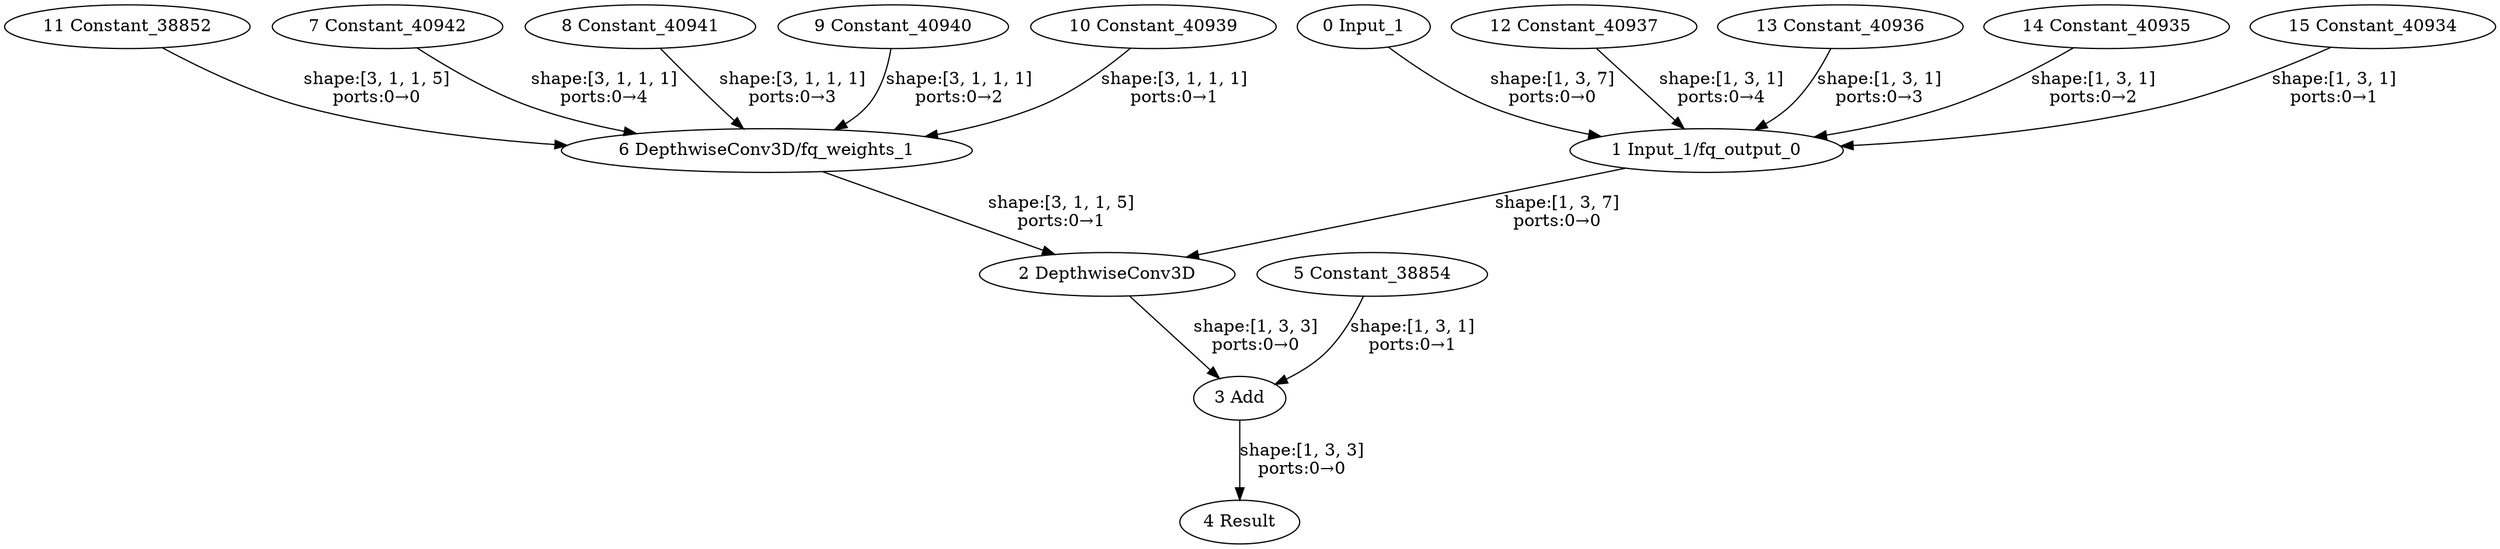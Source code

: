 strict digraph  {
"0 Input_1" [id=0, type=Parameter];
"1 Input_1/fq_output_0" [id=1, type=FakeQuantize];
"2 DepthwiseConv3D" [id=2, type=GroupConvolution];
"3 Add" [id=3, type=Add];
"4 Result" [id=4, type=Result];
"5 Constant_38854" [id=5, type=Constant];
"6 DepthwiseConv3D/fq_weights_1" [id=6, type=FakeQuantize];
"7 Constant_40942" [id=7, type=Constant];
"8 Constant_40941" [id=8, type=Constant];
"9 Constant_40940" [id=9, type=Constant];
"10 Constant_40939" [id=10, type=Constant];
"11 Constant_38852" [id=11, type=Constant];
"12 Constant_40937" [id=12, type=Constant];
"13 Constant_40936" [id=13, type=Constant];
"14 Constant_40935" [id=14, type=Constant];
"15 Constant_40934" [id=15, type=Constant];
"0 Input_1" -> "1 Input_1/fq_output_0"  [label="shape:[1, 3, 7]\nports:0→0", style=solid];
"1 Input_1/fq_output_0" -> "2 DepthwiseConv3D"  [label="shape:[1, 3, 7]\nports:0→0", style=solid];
"2 DepthwiseConv3D" -> "3 Add"  [label="shape:[1, 3, 3]\nports:0→0", style=solid];
"3 Add" -> "4 Result"  [label="shape:[1, 3, 3]\nports:0→0", style=solid];
"5 Constant_38854" -> "3 Add"  [label="shape:[1, 3, 1]\nports:0→1", style=solid];
"6 DepthwiseConv3D/fq_weights_1" -> "2 DepthwiseConv3D"  [label="shape:[3, 1, 1, 5]\nports:0→1", style=solid];
"7 Constant_40942" -> "6 DepthwiseConv3D/fq_weights_1"  [label="shape:[3, 1, 1, 1]\nports:0→4", style=solid];
"8 Constant_40941" -> "6 DepthwiseConv3D/fq_weights_1"  [label="shape:[3, 1, 1, 1]\nports:0→3", style=solid];
"9 Constant_40940" -> "6 DepthwiseConv3D/fq_weights_1"  [label="shape:[3, 1, 1, 1]\nports:0→2", style=solid];
"10 Constant_40939" -> "6 DepthwiseConv3D/fq_weights_1"  [label="shape:[3, 1, 1, 1]\nports:0→1", style=solid];
"11 Constant_38852" -> "6 DepthwiseConv3D/fq_weights_1"  [label="shape:[3, 1, 1, 5]\nports:0→0", style=solid];
"12 Constant_40937" -> "1 Input_1/fq_output_0"  [label="shape:[1, 3, 1]\nports:0→4", style=solid];
"13 Constant_40936" -> "1 Input_1/fq_output_0"  [label="shape:[1, 3, 1]\nports:0→3", style=solid];
"14 Constant_40935" -> "1 Input_1/fq_output_0"  [label="shape:[1, 3, 1]\nports:0→2", style=solid];
"15 Constant_40934" -> "1 Input_1/fq_output_0"  [label="shape:[1, 3, 1]\nports:0→1", style=solid];
}
